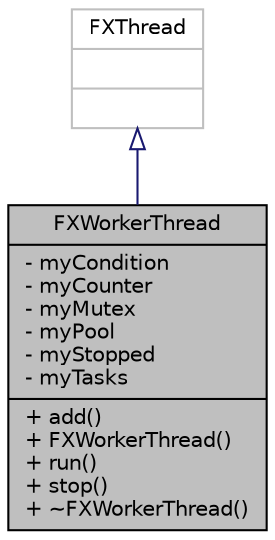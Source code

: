 digraph "FXWorkerThread"
{
  edge [fontname="Helvetica",fontsize="10",labelfontname="Helvetica",labelfontsize="10"];
  node [fontname="Helvetica",fontsize="10",shape=record];
  Node0 [label="{FXWorkerThread\n|- myCondition\l- myCounter\l- myMutex\l- myPool\l- myStopped\l- myTasks\l|+ add()\l+ FXWorkerThread()\l+ run()\l+ stop()\l+ ~FXWorkerThread()\l}",height=0.2,width=0.4,color="black", fillcolor="grey75", style="filled", fontcolor="black"];
  Node1 -> Node0 [dir="back",color="midnightblue",fontsize="10",style="solid",arrowtail="onormal",fontname="Helvetica"];
  Node1 [label="{FXThread\n||}",height=0.2,width=0.4,color="grey75", fillcolor="white", style="filled"];
}
